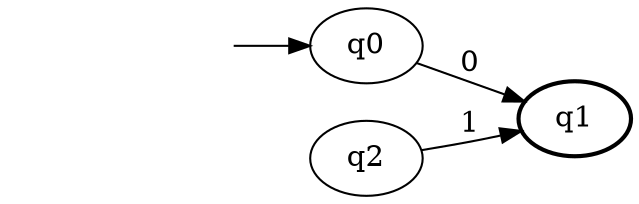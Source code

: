 digraph afd_prueba_1  { rankdir=LR;
	_invisible [style="invis"];
	q0;
	q1 [penwidth="2"];
	q2;
	_invisible -> q0 ;
	q0 -> q1 [label="0"];
	q2 -> q1 [label="1"];
}